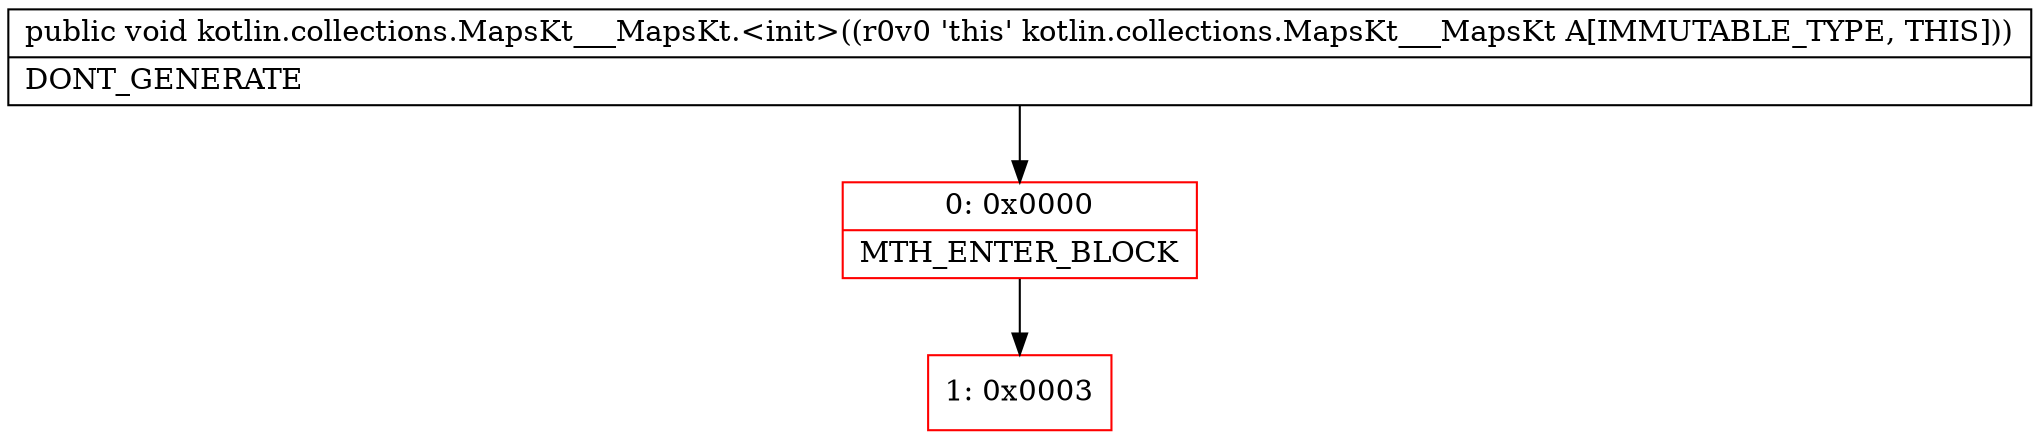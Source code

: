 digraph "CFG forkotlin.collections.MapsKt___MapsKt.\<init\>()V" {
subgraph cluster_Region_691691779 {
label = "R(0)";
node [shape=record,color=blue];
}
Node_0 [shape=record,color=red,label="{0\:\ 0x0000|MTH_ENTER_BLOCK\l}"];
Node_1 [shape=record,color=red,label="{1\:\ 0x0003}"];
MethodNode[shape=record,label="{public void kotlin.collections.MapsKt___MapsKt.\<init\>((r0v0 'this' kotlin.collections.MapsKt___MapsKt A[IMMUTABLE_TYPE, THIS]))  | DONT_GENERATE\l}"];
MethodNode -> Node_0;
Node_0 -> Node_1;
}

